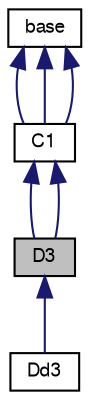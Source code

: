 digraph "D3"
{
  edge [fontname="FreeSans",fontsize="9",labelfontname="FreeSans",labelfontsize="9"];
  node [fontname="FreeSans",fontsize="9",shape=record];
  Node1 [label="D3",height=0.2,width=0.4,color="black", fillcolor="grey75", style="filled" fontcolor="black"];
  Node2 -> Node1 [dir="back",color="midnightblue",fontsize="9",style="solid",fontname="FreeSans"];
  Node2 [label="C1",height=0.2,width=0.4,color="black", fillcolor="white", style="filled",URL="$struct_c1.html"];
  Node3 -> Node2 [dir="back",color="midnightblue",fontsize="9",style="solid",fontname="FreeSans"];
  Node3 [label="base",height=0.2,width=0.4,color="black", fillcolor="white", style="filled",URL="$structbase.html"];
  Node3 -> Node2 [dir="back",color="midnightblue",fontsize="9",style="solid",fontname="FreeSans"];
  Node3 -> Node2 [dir="back",color="midnightblue",fontsize="9",style="solid",fontname="FreeSans"];
  Node2 -> Node1 [dir="back",color="midnightblue",fontsize="9",style="solid",fontname="FreeSans"];
  Node1 -> Node4 [dir="back",color="midnightblue",fontsize="9",style="solid",fontname="FreeSans"];
  Node4 [label="Dd3",height=0.2,width=0.4,color="black", fillcolor="white", style="filled",URL="$struct_dd3.html"];
}
